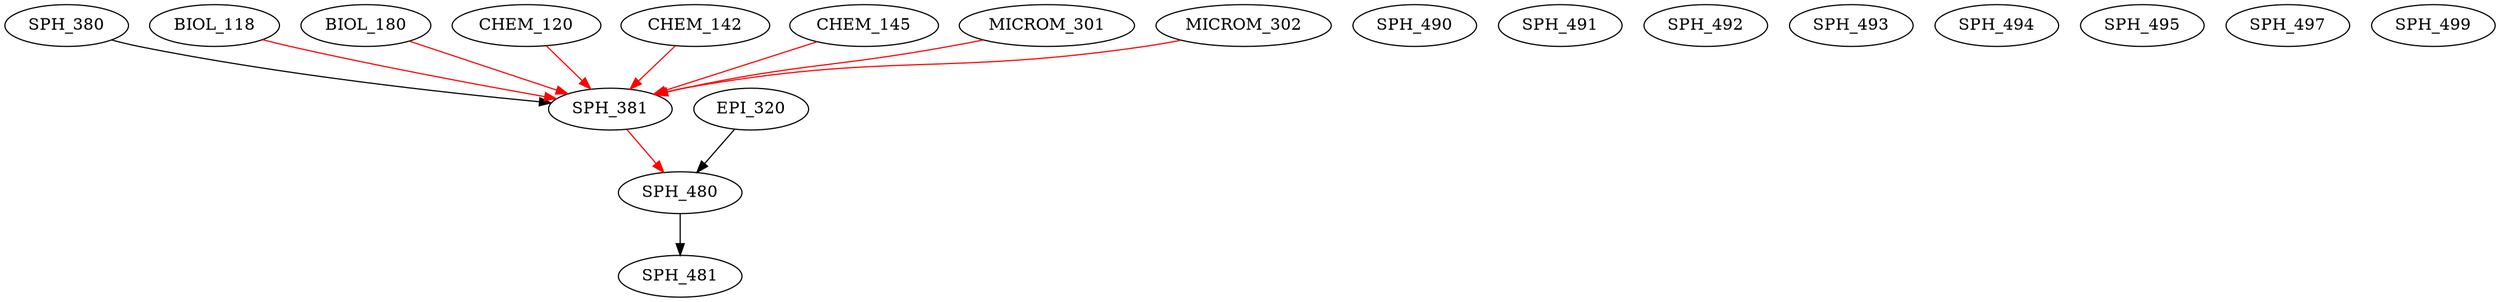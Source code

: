 digraph G {
    SPH_380;
    edge [color=black];
    SPH_380 -> SPH_381;
    edge [color=red];
    BIOL_118 -> SPH_381;
    BIOL_180 -> SPH_381;
    CHEM_120 -> SPH_381;
    CHEM_142 -> SPH_381;
    CHEM_145 -> SPH_381;
    MICROM_301 -> SPH_381;
    MICROM_302 -> SPH_381;
    edge [color=black];
    EPI_320 -> SPH_480;
    edge [color=red];
    SPH_381 -> SPH_480;
    edge [color=black];
    SPH_480 -> SPH_481;
    SPH_490;
    SPH_491;
    SPH_492;
    SPH_493;
    SPH_494;
    SPH_495;
    SPH_497;
    SPH_499;
}
